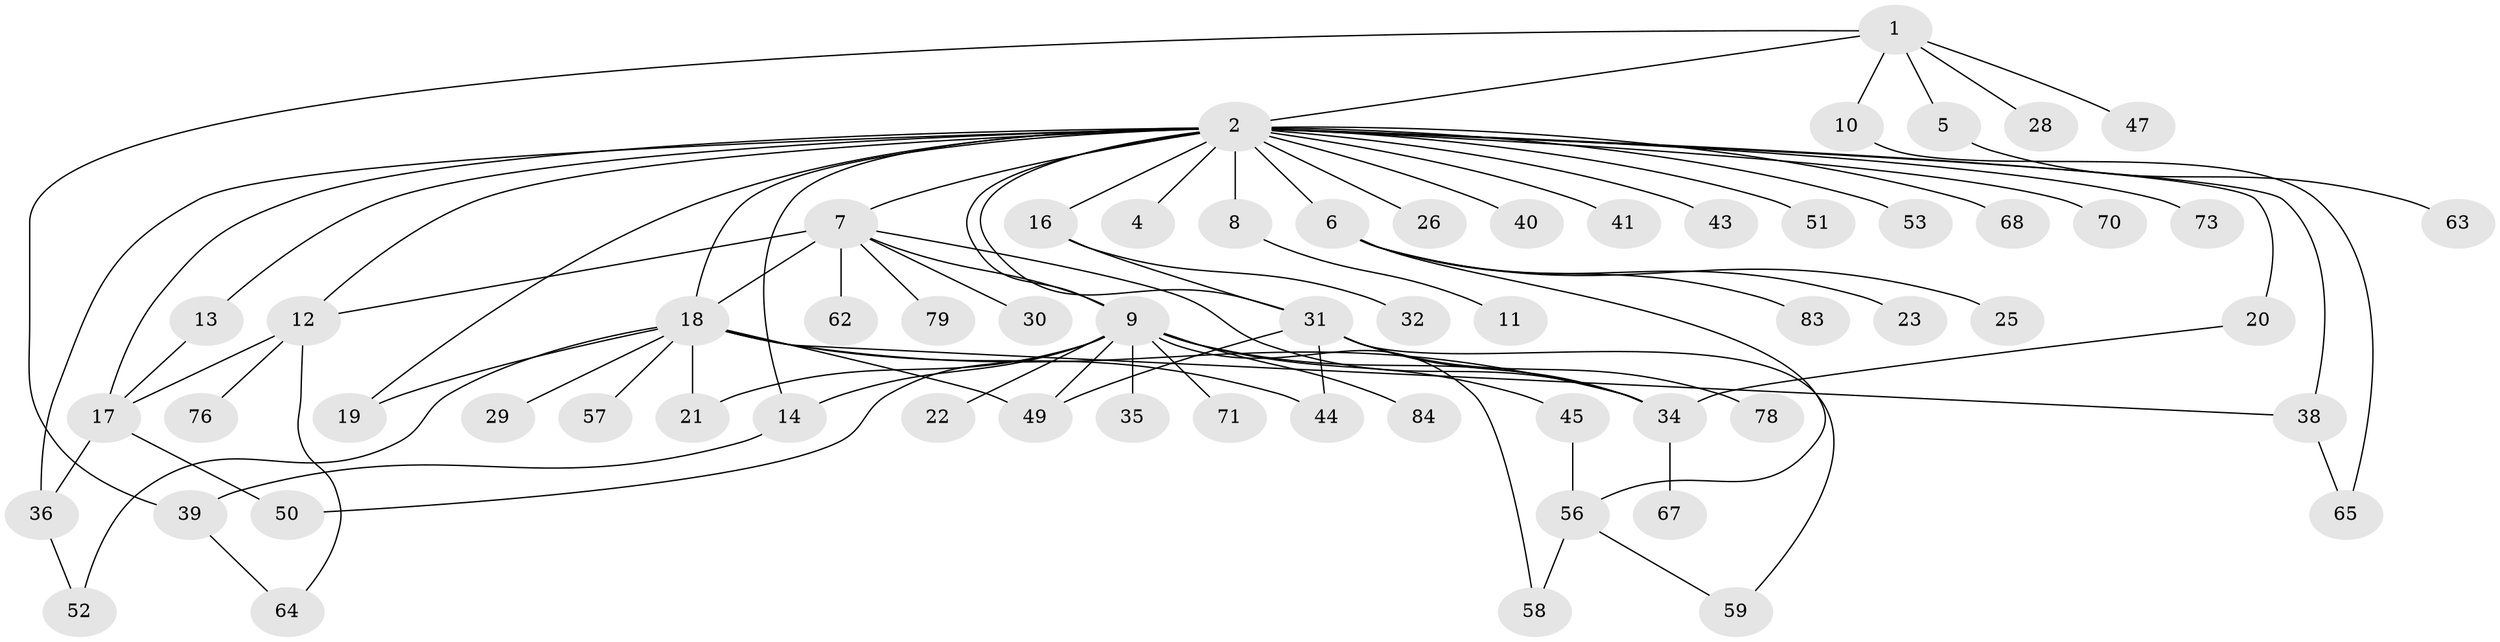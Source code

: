 // original degree distribution, {7: 0.011904761904761904, 16: 0.011904761904761904, 14: 0.011904761904761904, 1: 0.47619047619047616, 2: 0.2261904761904762, 5: 0.03571428571428571, 8: 0.011904761904761904, 6: 0.023809523809523808, 4: 0.05952380952380952, 9: 0.023809523809523808, 3: 0.09523809523809523, 12: 0.011904761904761904}
// Generated by graph-tools (version 1.1) at 2025/11/02/27/25 16:11:12]
// undirected, 62 vertices, 87 edges
graph export_dot {
graph [start="1"]
  node [color=gray90,style=filled];
  1 [super="+66"];
  2 [super="+3"];
  4;
  5 [super="+37"];
  6;
  7 [super="+27"];
  8;
  9 [super="+15"];
  10;
  11;
  12 [super="+61"];
  13;
  14 [super="+24"];
  16 [super="+46"];
  17 [super="+81"];
  18 [super="+42"];
  19 [super="+33"];
  20;
  21;
  22;
  23;
  25;
  26;
  28;
  29 [super="+55"];
  30;
  31 [super="+54"];
  32;
  34 [super="+48"];
  35;
  36 [super="+74"];
  38;
  39 [super="+75"];
  40;
  41;
  43;
  44 [super="+69"];
  45 [super="+82"];
  47;
  49;
  50 [super="+72"];
  51;
  52 [super="+80"];
  53;
  56 [super="+60"];
  57;
  58;
  59;
  62;
  63;
  64;
  65 [super="+77"];
  67;
  68;
  70;
  71;
  73;
  76;
  78;
  79;
  83;
  84;
  1 -- 2;
  1 -- 5;
  1 -- 10;
  1 -- 28;
  1 -- 39;
  1 -- 47;
  2 -- 4;
  2 -- 7;
  2 -- 8;
  2 -- 9;
  2 -- 13;
  2 -- 16;
  2 -- 20;
  2 -- 26;
  2 -- 31;
  2 -- 36;
  2 -- 38;
  2 -- 70;
  2 -- 73;
  2 -- 68;
  2 -- 6;
  2 -- 40;
  2 -- 41;
  2 -- 43;
  2 -- 12;
  2 -- 14;
  2 -- 17 [weight=2];
  2 -- 18;
  2 -- 19;
  2 -- 51;
  2 -- 53;
  5 -- 63;
  6 -- 23;
  6 -- 25;
  6 -- 56;
  6 -- 83;
  7 -- 12;
  7 -- 18;
  7 -- 30;
  7 -- 34;
  7 -- 62;
  7 -- 79;
  7 -- 9;
  8 -- 11;
  9 -- 22;
  9 -- 35;
  9 -- 45;
  9 -- 34;
  9 -- 71;
  9 -- 14;
  9 -- 49;
  9 -- 84;
  9 -- 21;
  9 -- 58;
  9 -- 50;
  10 -- 65;
  12 -- 64;
  12 -- 76;
  12 -- 17;
  13 -- 17;
  14 -- 39;
  16 -- 31;
  16 -- 32;
  17 -- 50;
  17 -- 36;
  18 -- 19;
  18 -- 21;
  18 -- 29;
  18 -- 34;
  18 -- 44;
  18 -- 49;
  18 -- 52;
  18 -- 57;
  18 -- 38;
  20 -- 34;
  31 -- 44 [weight=2];
  31 -- 49;
  31 -- 59;
  31 -- 78;
  31 -- 34;
  34 -- 67;
  36 -- 52;
  38 -- 65;
  39 -- 64;
  45 -- 56;
  56 -- 58;
  56 -- 59;
}
